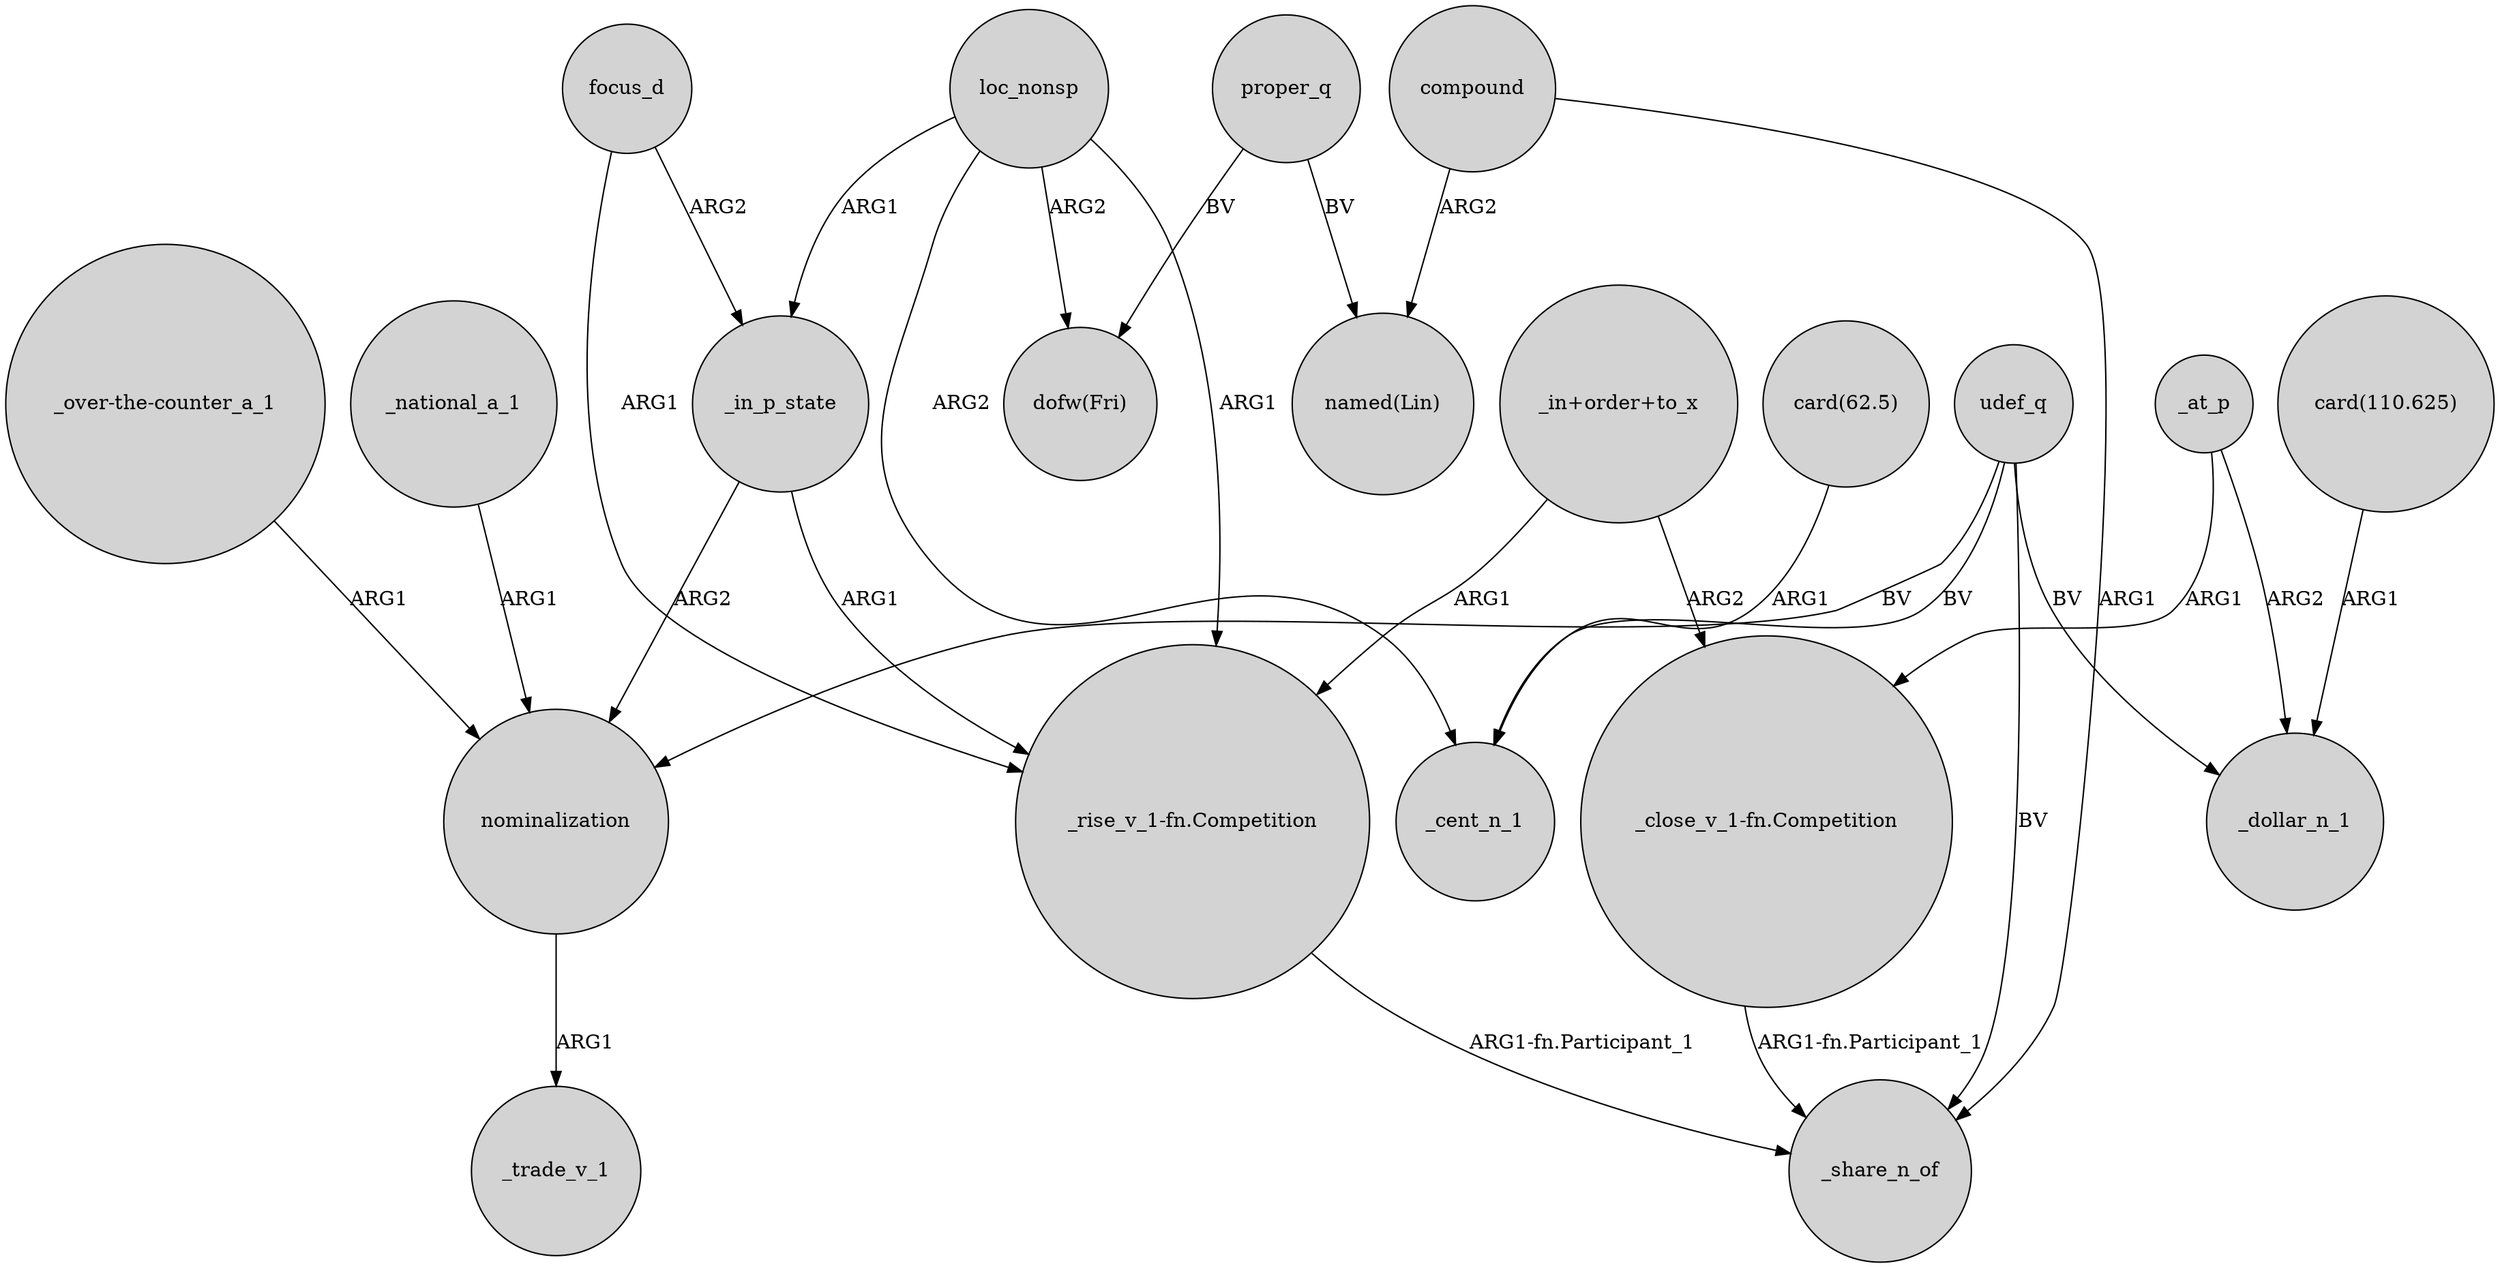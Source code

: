 digraph {
	node [shape=circle style=filled]
	_in_p_state -> nominalization [label=ARG2]
	focus_d -> _in_p_state [label=ARG2]
	"_rise_v_1-fn.Competition" -> _share_n_of [label="ARG1-fn.Participant_1"]
	loc_nonsp -> "_rise_v_1-fn.Competition" [label=ARG1]
	proper_q -> "dofw(Fri)" [label=BV]
	_at_p -> "_close_v_1-fn.Competition" [label=ARG1]
	"_in+order+to_x" -> "_rise_v_1-fn.Competition" [label=ARG1]
	compound -> _share_n_of [label=ARG1]
	loc_nonsp -> "dofw(Fri)" [label=ARG2]
	"_over-the-counter_a_1" -> nominalization [label=ARG1]
	proper_q -> "named(Lin)" [label=BV]
	udef_q -> nominalization [label=BV]
	udef_q -> _cent_n_1 [label=BV]
	focus_d -> "_rise_v_1-fn.Competition" [label=ARG1]
	loc_nonsp -> _cent_n_1 [label=ARG2]
	_at_p -> _dollar_n_1 [label=ARG2]
	udef_q -> _share_n_of [label=BV]
	udef_q -> _dollar_n_1 [label=BV]
	compound -> "named(Lin)" [label=ARG2]
	_in_p_state -> "_rise_v_1-fn.Competition" [label=ARG1]
	"_in+order+to_x" -> "_close_v_1-fn.Competition" [label=ARG2]
	"card(110.625)" -> _dollar_n_1 [label=ARG1]
	loc_nonsp -> _in_p_state [label=ARG1]
	_national_a_1 -> nominalization [label=ARG1]
	"card(62.5)" -> _cent_n_1 [label=ARG1]
	"_close_v_1-fn.Competition" -> _share_n_of [label="ARG1-fn.Participant_1"]
	nominalization -> _trade_v_1 [label=ARG1]
}
